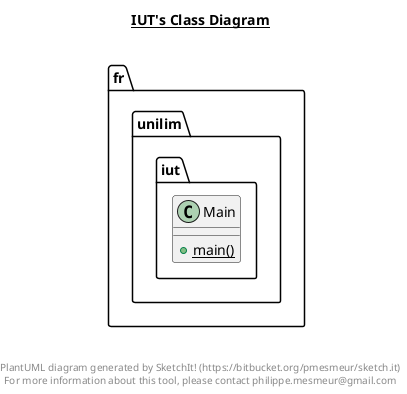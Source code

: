 @startuml

title __IUT's Class Diagram__\n

  namespace fr.unilim.iut {
    class fr.unilim.iut.Main {
        {static} + main()
    }
  }
  



right footer


PlantUML diagram generated by SketchIt! (https://bitbucket.org/pmesmeur/sketch.it)
For more information about this tool, please contact philippe.mesmeur@gmail.com
endfooter

@enduml
